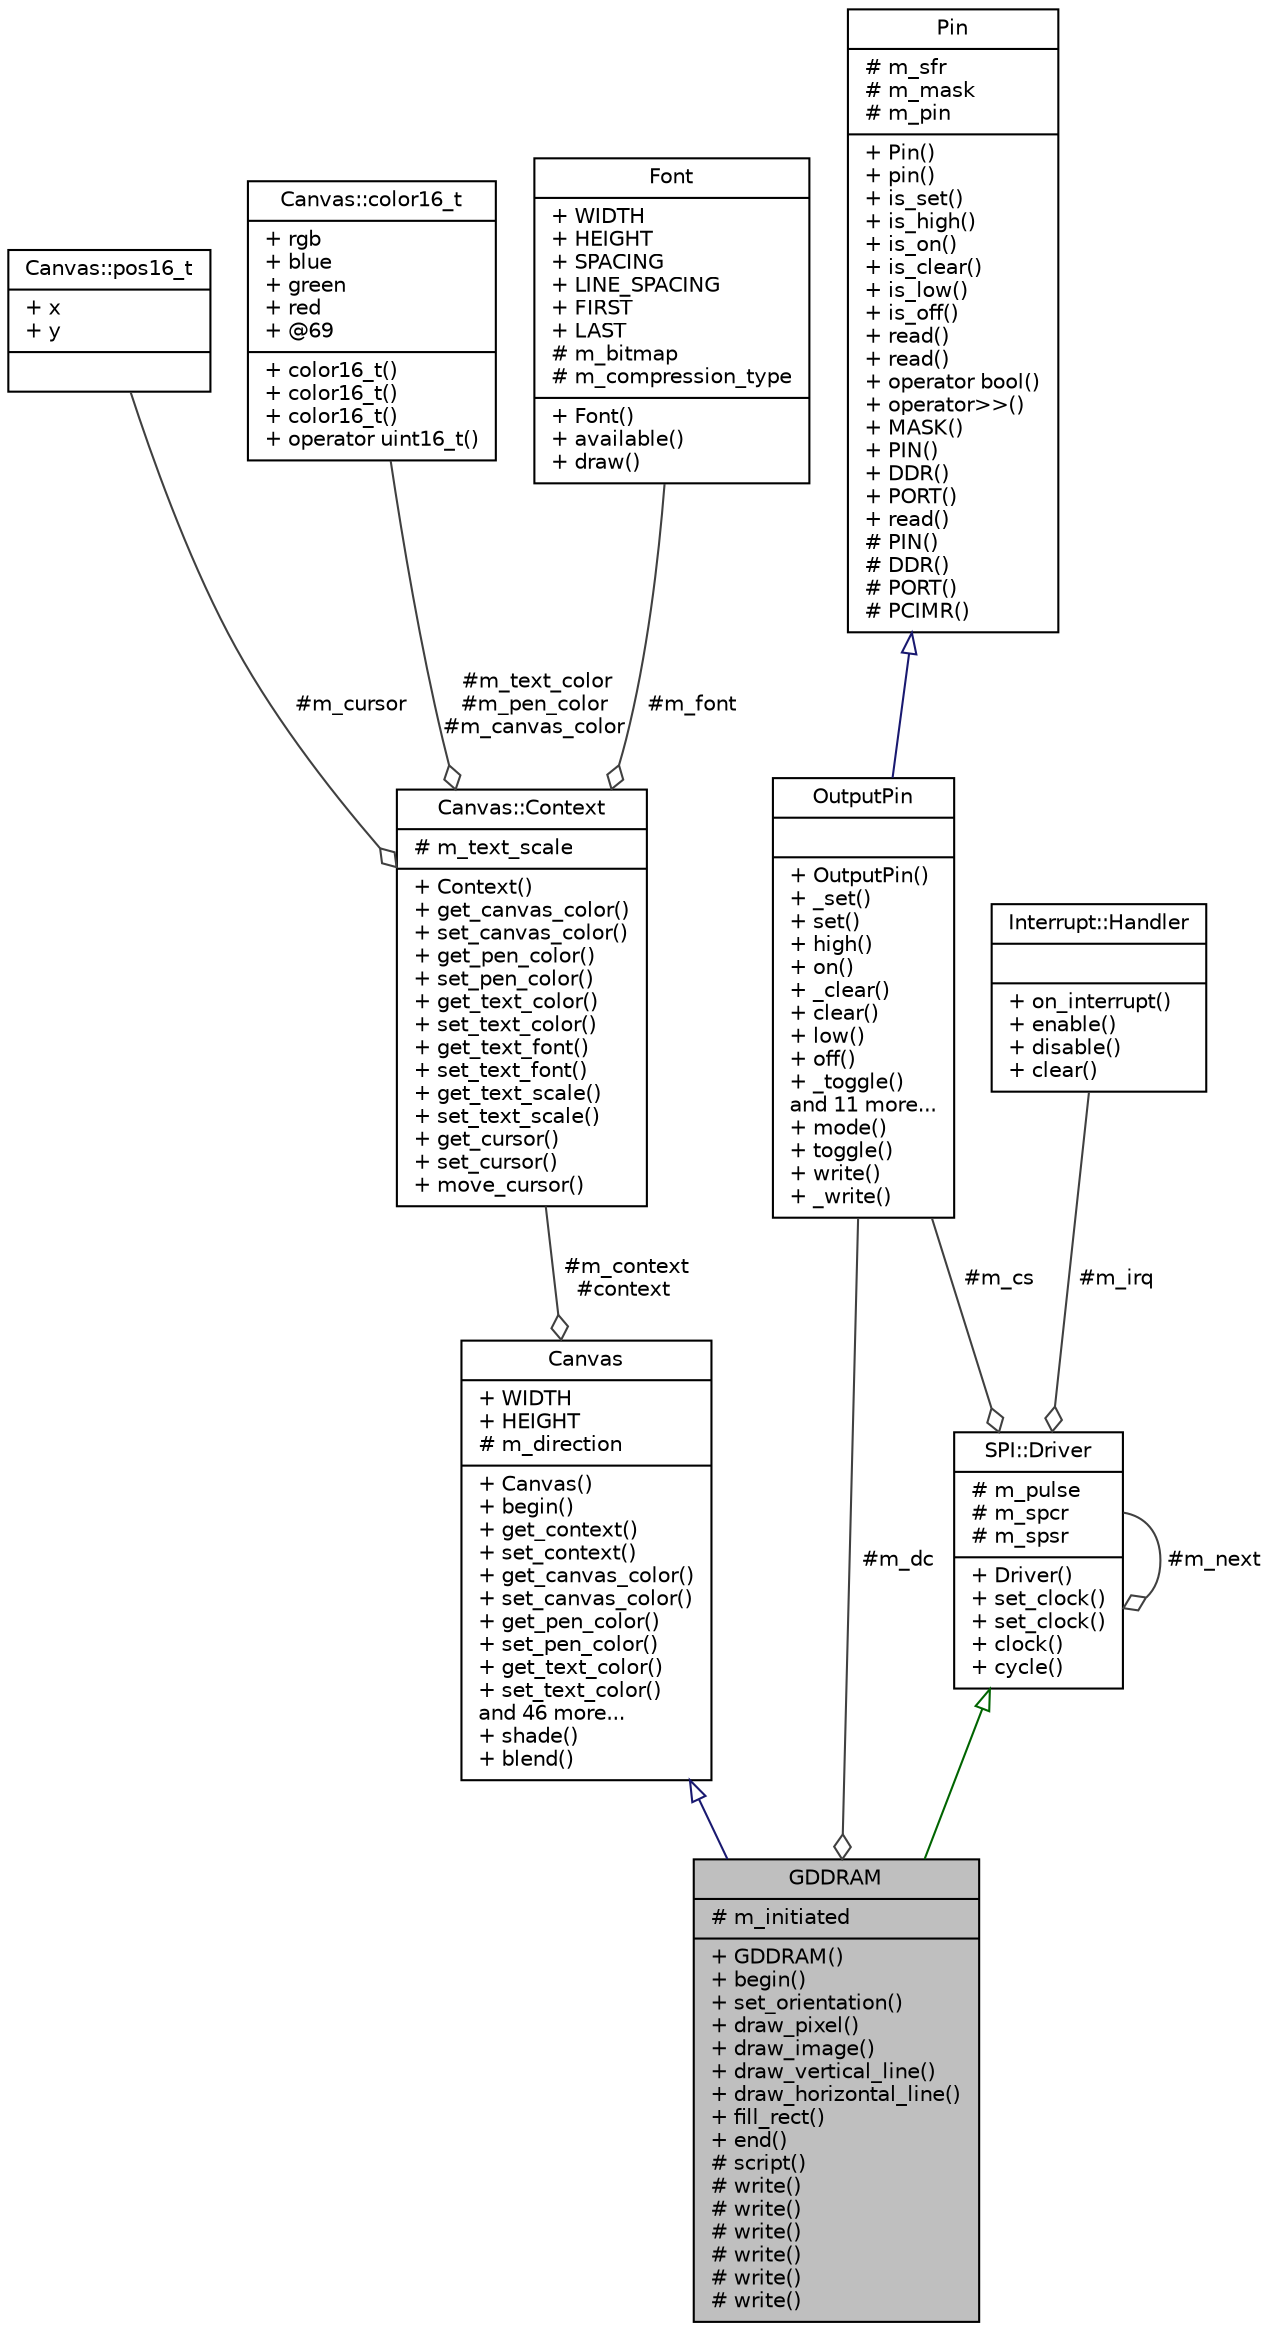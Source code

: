 digraph "GDDRAM"
{
  edge [fontname="Helvetica",fontsize="10",labelfontname="Helvetica",labelfontsize="10"];
  node [fontname="Helvetica",fontsize="10",shape=record];
  Node1 [label="{GDDRAM\n|# m_initiated\l|+ GDDRAM()\l+ begin()\l+ set_orientation()\l+ draw_pixel()\l+ draw_image()\l+ draw_vertical_line()\l+ draw_horizontal_line()\l+ fill_rect()\l+ end()\l# script()\l# write()\l# write()\l# write()\l# write()\l# write()\l# write()\l}",height=0.2,width=0.4,color="black", fillcolor="grey75", style="filled", fontcolor="black"];
  Node2 -> Node1 [dir="back",color="midnightblue",fontsize="10",style="solid",arrowtail="onormal",fontname="Helvetica"];
  Node2 [label="{Canvas\n|+ WIDTH\l+ HEIGHT\l# m_direction\l|+ Canvas()\l+ begin()\l+ get_context()\l+ set_context()\l+ get_canvas_color()\l+ set_canvas_color()\l+ get_pen_color()\l+ set_pen_color()\l+ get_text_color()\l+ set_text_color()\land 46 more...\l+ shade()\l+ blend()\l}",height=0.2,width=0.4,color="black", fillcolor="white", style="filled",URL="$d5/d70/classCanvas.html"];
  Node3 -> Node2 [color="grey25",fontsize="10",style="solid",label=" #m_context\n#context" ,arrowhead="odiamond",fontname="Helvetica"];
  Node3 [label="{Canvas::Context\n|# m_text_scale\l|+ Context()\l+ get_canvas_color()\l+ set_canvas_color()\l+ get_pen_color()\l+ set_pen_color()\l+ get_text_color()\l+ set_text_color()\l+ get_text_font()\l+ set_text_font()\l+ get_text_scale()\l+ set_text_scale()\l+ get_cursor()\l+ set_cursor()\l+ move_cursor()\l}",height=0.2,width=0.4,color="black", fillcolor="white", style="filled",URL="$de/d13/classCanvas_1_1Context.html"];
  Node4 -> Node3 [color="grey25",fontsize="10",style="solid",label=" #m_cursor" ,arrowhead="odiamond",fontname="Helvetica"];
  Node4 [label="{Canvas::pos16_t\n|+ x\l+ y\l|}",height=0.2,width=0.4,color="black", fillcolor="white", style="filled",URL="$d1/d31/structCanvas_1_1pos16__t.html"];
  Node5 -> Node3 [color="grey25",fontsize="10",style="solid",label=" #m_text_color\n#m_pen_color\n#m_canvas_color" ,arrowhead="odiamond",fontname="Helvetica"];
  Node5 [label="{Canvas::color16_t\n|+ rgb\l+ blue\l+ green\l+ red\l+ @69\l|+ color16_t()\l+ color16_t()\l+ color16_t()\l+ operator uint16_t()\l}",height=0.2,width=0.4,color="black", fillcolor="white", style="filled",URL="$db/dbe/unionCanvas_1_1color16__t.html"];
  Node6 -> Node3 [color="grey25",fontsize="10",style="solid",label=" #m_font" ,arrowhead="odiamond",fontname="Helvetica"];
  Node6 [label="{Font\n|+ WIDTH\l+ HEIGHT\l+ SPACING\l+ LINE_SPACING\l+ FIRST\l+ LAST\l# m_bitmap\l# m_compression_type\l|+ Font()\l+ available()\l+ draw()\l}",height=0.2,width=0.4,color="black", fillcolor="white", style="filled",URL="$d4/d42/classFont.html"];
  Node7 -> Node1 [dir="back",color="darkgreen",fontsize="10",style="solid",arrowtail="onormal",fontname="Helvetica"];
  Node7 [label="{SPI::Driver\n|# m_pulse\l# m_spcr\l# m_spsr\l|+ Driver()\l+ set_clock()\l+ set_clock()\l+ clock()\l+ cycle()\l}",height=0.2,width=0.4,color="black", fillcolor="white", style="filled",URL="$dc/dd2/classSPI_1_1Driver.html"];
  Node8 -> Node7 [color="grey25",fontsize="10",style="solid",label=" #m_cs" ,arrowhead="odiamond",fontname="Helvetica"];
  Node8 [label="{OutputPin\n||+ OutputPin()\l+ _set()\l+ set()\l+ high()\l+ on()\l+ _clear()\l+ clear()\l+ low()\l+ off()\l+ _toggle()\land 11 more...\l+ mode()\l+ toggle()\l+ write()\l+ _write()\l}",height=0.2,width=0.4,color="black", fillcolor="white", style="filled",URL="$d2/d86/classOutputPin.html"];
  Node9 -> Node8 [dir="back",color="midnightblue",fontsize="10",style="solid",arrowtail="onormal",fontname="Helvetica"];
  Node9 [label="{Pin\n|# m_sfr\l# m_mask\l# m_pin\l|+ Pin()\l+ pin()\l+ is_set()\l+ is_high()\l+ is_on()\l+ is_clear()\l+ is_low()\l+ is_off()\l+ read()\l+ read()\l+ operator bool()\l+ operator\>\>()\l+ MASK()\l+ PIN()\l+ DDR()\l+ PORT()\l+ read()\l# PIN()\l# DDR()\l# PORT()\l# PCIMR()\l}",height=0.2,width=0.4,color="black", fillcolor="white", style="filled",URL="$da/da0/classPin.html"];
  Node7 -> Node7 [color="grey25",fontsize="10",style="solid",label=" #m_next" ,arrowhead="odiamond",fontname="Helvetica"];
  Node10 -> Node7 [color="grey25",fontsize="10",style="solid",label=" #m_irq" ,arrowhead="odiamond",fontname="Helvetica"];
  Node10 [label="{Interrupt::Handler\n||+ on_interrupt()\l+ enable()\l+ disable()\l+ clear()\l}",height=0.2,width=0.4,color="black", fillcolor="white", style="filled",URL="$d9/df8/classInterrupt_1_1Handler.html"];
  Node8 -> Node1 [color="grey25",fontsize="10",style="solid",label=" #m_dc" ,arrowhead="odiamond",fontname="Helvetica"];
}
